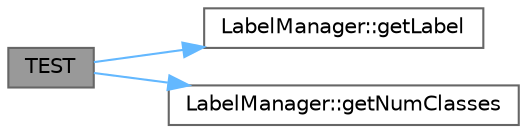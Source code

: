 digraph "TEST"
{
 // LATEX_PDF_SIZE
  bgcolor="transparent";
  edge [fontname=Helvetica,fontsize=10,labelfontname=Helvetica,labelfontsize=10];
  node [fontname=Helvetica,fontsize=10,shape=box,height=0.2,width=0.4];
  rankdir="LR";
  Node1 [id="Node000001",label="TEST",height=0.2,width=0.4,color="gray40", fillcolor="grey60", style="filled", fontcolor="black",tooltip=" "];
  Node1 -> Node2 [id="edge1_Node000001_Node000002",color="steelblue1",style="solid",tooltip=" "];
  Node2 [id="Node000002",label="LabelManager::getLabel",height=0.2,width=0.4,color="grey40", fillcolor="white", style="filled",URL="$classLabelManager.html#ab7dbc2910a5c5ddd69ceaafb097d9ddd",tooltip="Retorna o nome da label para um dado classId."];
  Node1 -> Node3 [id="edge2_Node000001_Node000003",color="steelblue1",style="solid",tooltip=" "];
  Node3 [id="Node000003",label="LabelManager::getNumClasses",height=0.2,width=0.4,color="grey40", fillcolor="white", style="filled",URL="$classLabelManager.html#a27397e39fedfd3d3d47eb5345b343fd1",tooltip="Retorna o número de classes carregadas."];
}
